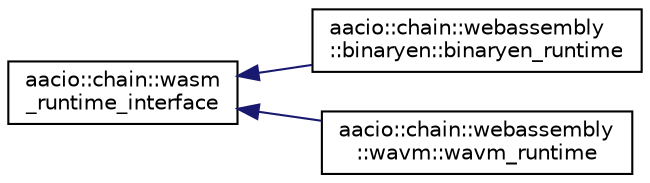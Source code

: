 digraph "Graphical Class Hierarchy"
{
  edge [fontname="Helvetica",fontsize="10",labelfontname="Helvetica",labelfontsize="10"];
  node [fontname="Helvetica",fontsize="10",shape=record];
  rankdir="LR";
  Node0 [label="aacio::chain::wasm\l_runtime_interface",height=0.2,width=0.4,color="black", fillcolor="white", style="filled",URL="$classaacio_1_1chain_1_1wasm__runtime__interface.html"];
  Node0 -> Node1 [dir="back",color="midnightblue",fontsize="10",style="solid",fontname="Helvetica"];
  Node1 [label="aacio::chain::webassembly\l::binaryen::binaryen_runtime",height=0.2,width=0.4,color="black", fillcolor="white", style="filled",URL="$classaacio_1_1chain_1_1webassembly_1_1binaryen_1_1binaryen__runtime.html"];
  Node0 -> Node2 [dir="back",color="midnightblue",fontsize="10",style="solid",fontname="Helvetica"];
  Node2 [label="aacio::chain::webassembly\l::wavm::wavm_runtime",height=0.2,width=0.4,color="black", fillcolor="white", style="filled",URL="$classaacio_1_1chain_1_1webassembly_1_1wavm_1_1wavm__runtime.html"];
}
